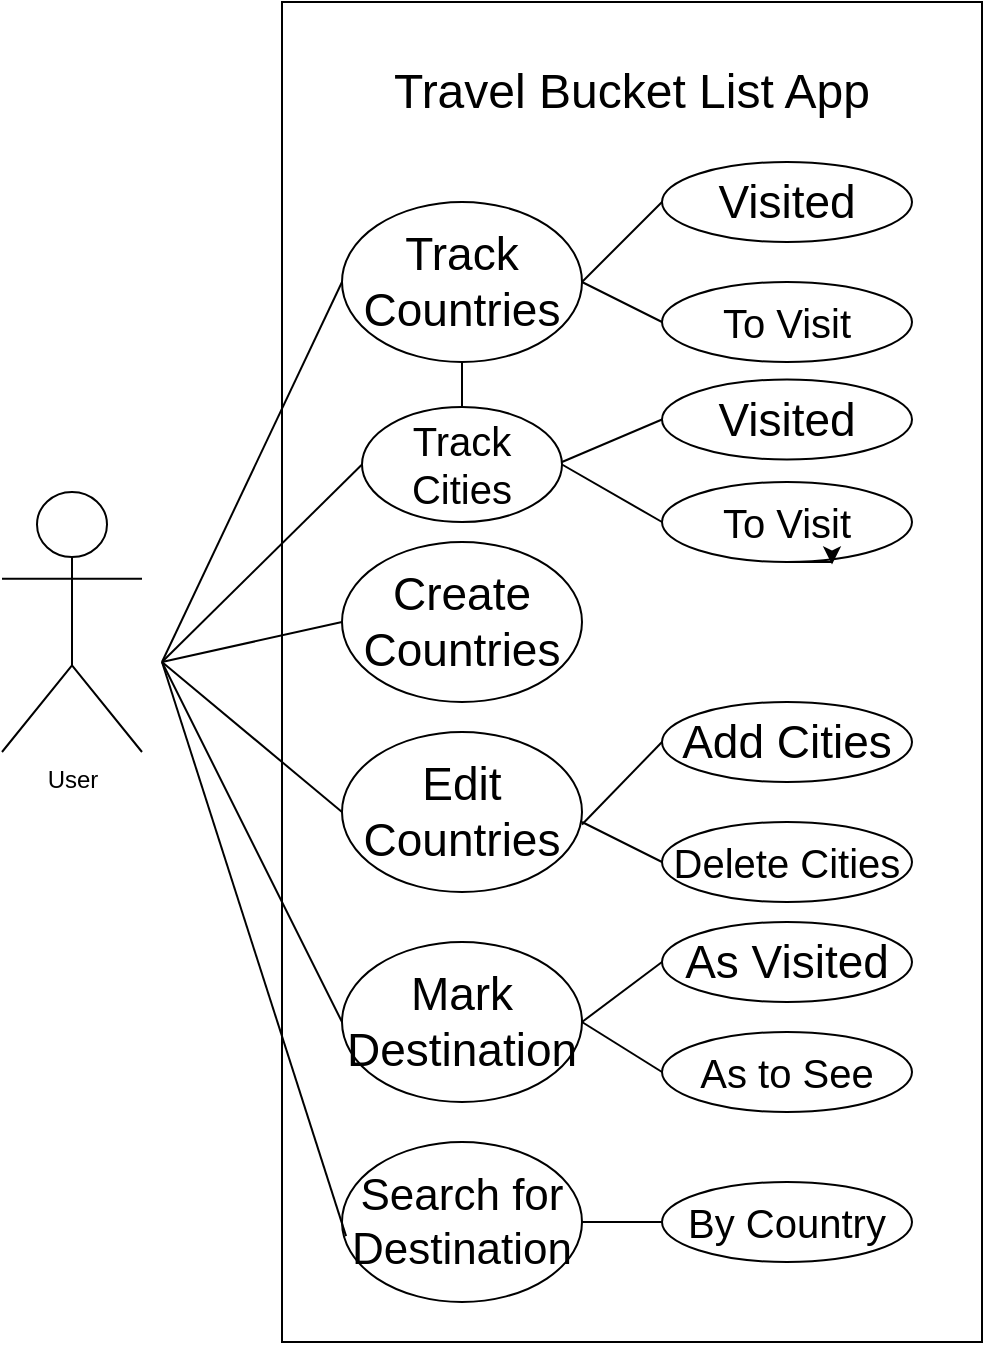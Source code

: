 <mxfile version="14.5.4" type="device"><diagram id="KAH2drLV2TyPbOc20t7c" name="Page-1"><mxGraphModel dx="1351" dy="921" grid="1" gridSize="10" guides="1" tooltips="1" connect="1" arrows="1" fold="1" page="1" pageScale="1" pageWidth="827" pageHeight="1169" math="0" shadow="0"><root><mxCell id="0"/><mxCell id="1" parent="0"/><mxCell id="xNrgrQKw3ot3vIB_SMYl-2" value="" style="rounded=0;whiteSpace=wrap;html=1;" vertex="1" parent="1"><mxGeometry x="350" y="30" width="350" height="670" as="geometry"/></mxCell><mxCell id="xNrgrQKw3ot3vIB_SMYl-18" value="&lt;font style=&quot;font-size: 20px&quot;&gt;Track Cities&lt;/font&gt;" style="ellipse;whiteSpace=wrap;html=1;" vertex="1" parent="1"><mxGeometry x="390" y="232.5" width="100" height="57.5" as="geometry"/></mxCell><mxCell id="xNrgrQKw3ot3vIB_SMYl-3" value="&lt;font style=&quot;font-size: 24px&quot;&gt;Travel Bucket List App&lt;/font&gt;" style="text;html=1;strokeColor=none;fillColor=none;align=center;verticalAlign=middle;whiteSpace=wrap;rounded=0;" vertex="1" parent="1"><mxGeometry x="380" y="50" width="290" height="50" as="geometry"/></mxCell><mxCell id="xNrgrQKw3ot3vIB_SMYl-4" value="User&lt;br&gt;" style="shape=umlActor;verticalLabelPosition=bottom;verticalAlign=top;html=1;outlineConnect=0;" vertex="1" parent="1"><mxGeometry x="210" y="275" width="70" height="130" as="geometry"/></mxCell><mxCell id="xNrgrQKw3ot3vIB_SMYl-11" value="&lt;font style=&quot;font-size: 23px&quot;&gt;Track Countries&lt;/font&gt;" style="ellipse;whiteSpace=wrap;html=1;" vertex="1" parent="1"><mxGeometry x="380" y="130" width="120" height="80" as="geometry"/></mxCell><mxCell id="xNrgrQKw3ot3vIB_SMYl-15" value="" style="endArrow=none;html=1;entryX=0;entryY=0.5;entryDx=0;entryDy=0;" edge="1" parent="1" target="xNrgrQKw3ot3vIB_SMYl-46"><mxGeometry width="50" height="50" relative="1" as="geometry"><mxPoint x="500" y="170" as="sourcePoint"/><mxPoint x="520" y="195" as="targetPoint"/></mxGeometry></mxCell><mxCell id="xNrgrQKw3ot3vIB_SMYl-16" value="" style="endArrow=none;html=1;entryX=1;entryY=0.5;entryDx=0;entryDy=0;exitX=0;exitY=0.5;exitDx=0;exitDy=0;" edge="1" parent="1" source="xNrgrQKw3ot3vIB_SMYl-45" target="xNrgrQKw3ot3vIB_SMYl-11"><mxGeometry width="50" height="50" relative="1" as="geometry"><mxPoint x="520" y="145" as="sourcePoint"/><mxPoint x="440" y="310" as="targetPoint"/></mxGeometry></mxCell><mxCell id="xNrgrQKw3ot3vIB_SMYl-23" value="" style="endArrow=none;html=1;exitX=0;exitY=0.5;exitDx=0;exitDy=0;" edge="1" parent="1" source="xNrgrQKw3ot3vIB_SMYl-43"><mxGeometry width="50" height="50" relative="1" as="geometry"><mxPoint x="530" y="242.5" as="sourcePoint"/><mxPoint x="490" y="260" as="targetPoint"/></mxGeometry></mxCell><mxCell id="xNrgrQKw3ot3vIB_SMYl-24" value="" style="endArrow=none;html=1;exitX=0;exitY=0.5;exitDx=0;exitDy=0;entryX=1;entryY=0.5;entryDx=0;entryDy=0;" edge="1" parent="1" source="xNrgrQKw3ot3vIB_SMYl-44" target="xNrgrQKw3ot3vIB_SMYl-18"><mxGeometry width="50" height="50" relative="1" as="geometry"><mxPoint x="530" y="277.5" as="sourcePoint"/><mxPoint x="490" y="253" as="targetPoint"/></mxGeometry></mxCell><mxCell id="xNrgrQKw3ot3vIB_SMYl-26" value="" style="endArrow=none;html=1;entryX=0.5;entryY=1;entryDx=0;entryDy=0;exitX=0.5;exitY=0;exitDx=0;exitDy=0;" edge="1" parent="1" source="xNrgrQKw3ot3vIB_SMYl-18" target="xNrgrQKw3ot3vIB_SMYl-11"><mxGeometry width="50" height="50" relative="1" as="geometry"><mxPoint x="390" y="360" as="sourcePoint"/><mxPoint x="440" y="310" as="targetPoint"/></mxGeometry></mxCell><mxCell id="xNrgrQKw3ot3vIB_SMYl-27" value="" style="endArrow=none;html=1;entryX=0;entryY=0.5;entryDx=0;entryDy=0;" edge="1" parent="1" target="xNrgrQKw3ot3vIB_SMYl-11"><mxGeometry width="50" height="50" relative="1" as="geometry"><mxPoint x="290" y="360" as="sourcePoint"/><mxPoint x="440" y="310" as="targetPoint"/></mxGeometry></mxCell><mxCell id="xNrgrQKw3ot3vIB_SMYl-28" value="" style="endArrow=none;html=1;entryX=0;entryY=0.5;entryDx=0;entryDy=0;" edge="1" parent="1" target="xNrgrQKw3ot3vIB_SMYl-18"><mxGeometry width="50" height="50" relative="1" as="geometry"><mxPoint x="290" y="360" as="sourcePoint"/><mxPoint x="390" y="180" as="targetPoint"/></mxGeometry></mxCell><mxCell id="xNrgrQKw3ot3vIB_SMYl-29" value="&lt;font style=&quot;font-size: 23px&quot;&gt;Create Countries&lt;/font&gt;" style="ellipse;whiteSpace=wrap;html=1;" vertex="1" parent="1"><mxGeometry x="380" y="300" width="120" height="80" as="geometry"/></mxCell><mxCell id="xNrgrQKw3ot3vIB_SMYl-31" value="&lt;font style=&quot;font-size: 23px&quot;&gt;Add Cities&lt;/font&gt;" style="ellipse;whiteSpace=wrap;html=1;" vertex="1" parent="1"><mxGeometry x="540" y="380" width="125" height="40" as="geometry"/></mxCell><mxCell id="xNrgrQKw3ot3vIB_SMYl-36" value="&lt;font style=&quot;font-size: 20px&quot;&gt;Delete Cities&lt;/font&gt;" style="ellipse;whiteSpace=wrap;html=1;" vertex="1" parent="1"><mxGeometry x="540" y="440" width="125" height="40" as="geometry"/></mxCell><mxCell id="xNrgrQKw3ot3vIB_SMYl-37" value="&lt;font style=&quot;font-size: 23px&quot;&gt;Edit Countries&lt;/font&gt;" style="ellipse;whiteSpace=wrap;html=1;" vertex="1" parent="1"><mxGeometry x="380" y="395" width="120" height="80" as="geometry"/></mxCell><mxCell id="xNrgrQKw3ot3vIB_SMYl-38" value="&lt;font style=&quot;font-size: 23px&quot;&gt;Mark Destination&lt;/font&gt;" style="ellipse;whiteSpace=wrap;html=1;" vertex="1" parent="1"><mxGeometry x="380" y="500" width="120" height="80" as="geometry"/></mxCell><mxCell id="xNrgrQKw3ot3vIB_SMYl-41" value="&lt;font style=&quot;font-size: 23px&quot;&gt;As Visited&lt;/font&gt;" style="ellipse;whiteSpace=wrap;html=1;" vertex="1" parent="1"><mxGeometry x="540" y="490" width="125" height="40" as="geometry"/></mxCell><mxCell id="xNrgrQKw3ot3vIB_SMYl-42" value="&lt;font style=&quot;font-size: 20px&quot;&gt;As to See&lt;/font&gt;" style="ellipse;whiteSpace=wrap;html=1;" vertex="1" parent="1"><mxGeometry x="540" y="545" width="125" height="40" as="geometry"/></mxCell><mxCell id="xNrgrQKw3ot3vIB_SMYl-43" value="&lt;font style=&quot;font-size: 23px&quot;&gt;Visited&lt;/font&gt;" style="ellipse;whiteSpace=wrap;html=1;" vertex="1" parent="1"><mxGeometry x="540" y="218.75" width="125" height="40" as="geometry"/></mxCell><mxCell id="xNrgrQKw3ot3vIB_SMYl-44" value="&lt;font style=&quot;font-size: 20px&quot;&gt;To Visit&lt;/font&gt;" style="ellipse;whiteSpace=wrap;html=1;" vertex="1" parent="1"><mxGeometry x="540" y="270" width="125" height="40" as="geometry"/></mxCell><mxCell id="xNrgrQKw3ot3vIB_SMYl-45" value="&lt;font style=&quot;font-size: 23px&quot;&gt;Visited&lt;/font&gt;" style="ellipse;whiteSpace=wrap;html=1;" vertex="1" parent="1"><mxGeometry x="540" y="110" width="125" height="40" as="geometry"/></mxCell><mxCell id="xNrgrQKw3ot3vIB_SMYl-46" value="&lt;font style=&quot;font-size: 20px&quot;&gt;To Visit&lt;/font&gt;" style="ellipse;whiteSpace=wrap;html=1;" vertex="1" parent="1"><mxGeometry x="540" y="170" width="125" height="40" as="geometry"/></mxCell><mxCell id="xNrgrQKw3ot3vIB_SMYl-47" style="edgeStyle=orthogonalEdgeStyle;rounded=0;orthogonalLoop=1;jettySize=auto;html=1;exitX=0.5;exitY=1;exitDx=0;exitDy=0;entryX=0.68;entryY=1.031;entryDx=0;entryDy=0;entryPerimeter=0;" edge="1" parent="1" source="xNrgrQKw3ot3vIB_SMYl-44" target="xNrgrQKw3ot3vIB_SMYl-44"><mxGeometry relative="1" as="geometry"/></mxCell><mxCell id="xNrgrQKw3ot3vIB_SMYl-48" value="&lt;font style=&quot;font-size: 22px&quot;&gt;Search for Destination&lt;/font&gt;" style="ellipse;whiteSpace=wrap;html=1;" vertex="1" parent="1"><mxGeometry x="380" y="600" width="120" height="80" as="geometry"/></mxCell><mxCell id="xNrgrQKw3ot3vIB_SMYl-49" value="&lt;font style=&quot;font-size: 20px&quot;&gt;By Country&lt;/font&gt;" style="ellipse;whiteSpace=wrap;html=1;" vertex="1" parent="1"><mxGeometry x="540" y="620" width="125" height="40" as="geometry"/></mxCell><mxCell id="xNrgrQKw3ot3vIB_SMYl-51" value="" style="endArrow=none;html=1;entryX=0;entryY=0.5;entryDx=0;entryDy=0;" edge="1" parent="1" target="xNrgrQKw3ot3vIB_SMYl-29"><mxGeometry width="50" height="50" relative="1" as="geometry"><mxPoint x="290" y="360" as="sourcePoint"/><mxPoint x="400" y="271.25" as="targetPoint"/></mxGeometry></mxCell><mxCell id="xNrgrQKw3ot3vIB_SMYl-52" value="" style="endArrow=none;html=1;entryX=0;entryY=0.5;entryDx=0;entryDy=0;" edge="1" parent="1" target="xNrgrQKw3ot3vIB_SMYl-37"><mxGeometry width="50" height="50" relative="1" as="geometry"><mxPoint x="290" y="360" as="sourcePoint"/><mxPoint x="390" y="350" as="targetPoint"/></mxGeometry></mxCell><mxCell id="xNrgrQKw3ot3vIB_SMYl-53" value="" style="endArrow=none;html=1;entryX=0;entryY=0.5;entryDx=0;entryDy=0;" edge="1" parent="1" target="xNrgrQKw3ot3vIB_SMYl-38"><mxGeometry width="50" height="50" relative="1" as="geometry"><mxPoint x="290" y="360" as="sourcePoint"/><mxPoint x="390" y="445" as="targetPoint"/></mxGeometry></mxCell><mxCell id="xNrgrQKw3ot3vIB_SMYl-54" value="" style="endArrow=none;html=1;entryX=0.017;entryY=0.588;entryDx=0;entryDy=0;entryPerimeter=0;" edge="1" parent="1" target="xNrgrQKw3ot3vIB_SMYl-48"><mxGeometry width="50" height="50" relative="1" as="geometry"><mxPoint x="290" y="360" as="sourcePoint"/><mxPoint x="390" y="550" as="targetPoint"/></mxGeometry></mxCell><mxCell id="xNrgrQKw3ot3vIB_SMYl-55" value="" style="endArrow=none;html=1;exitX=0;exitY=0.5;exitDx=0;exitDy=0;" edge="1" parent="1" source="xNrgrQKw3ot3vIB_SMYl-31"><mxGeometry width="50" height="50" relative="1" as="geometry"><mxPoint x="550" y="420" as="sourcePoint"/><mxPoint x="500" y="441.25" as="targetPoint"/></mxGeometry></mxCell><mxCell id="xNrgrQKw3ot3vIB_SMYl-56" value="" style="endArrow=none;html=1;exitX=0;exitY=0.5;exitDx=0;exitDy=0;" edge="1" parent="1" source="xNrgrQKw3ot3vIB_SMYl-36"><mxGeometry width="50" height="50" relative="1" as="geometry"><mxPoint x="550" y="410" as="sourcePoint"/><mxPoint x="500" y="440" as="targetPoint"/></mxGeometry></mxCell><mxCell id="xNrgrQKw3ot3vIB_SMYl-58" value="" style="endArrow=none;html=1;entryX=0;entryY=0.5;entryDx=0;entryDy=0;exitX=1;exitY=0.5;exitDx=0;exitDy=0;" edge="1" parent="1" source="xNrgrQKw3ot3vIB_SMYl-38" target="xNrgrQKw3ot3vIB_SMYl-41"><mxGeometry width="50" height="50" relative="1" as="geometry"><mxPoint x="390" y="450" as="sourcePoint"/><mxPoint x="440" y="400" as="targetPoint"/></mxGeometry></mxCell><mxCell id="xNrgrQKw3ot3vIB_SMYl-59" value="" style="endArrow=none;html=1;entryX=0;entryY=0.5;entryDx=0;entryDy=0;" edge="1" parent="1" target="xNrgrQKw3ot3vIB_SMYl-42"><mxGeometry width="50" height="50" relative="1" as="geometry"><mxPoint x="500" y="540" as="sourcePoint"/><mxPoint x="550" y="520" as="targetPoint"/></mxGeometry></mxCell><mxCell id="xNrgrQKw3ot3vIB_SMYl-60" value="" style="endArrow=none;html=1;exitX=1;exitY=0.5;exitDx=0;exitDy=0;" edge="1" parent="1" source="xNrgrQKw3ot3vIB_SMYl-48"><mxGeometry width="50" height="50" relative="1" as="geometry"><mxPoint x="500" y="610" as="sourcePoint"/><mxPoint x="540" y="640" as="targetPoint"/></mxGeometry></mxCell></root></mxGraphModel></diagram></mxfile>